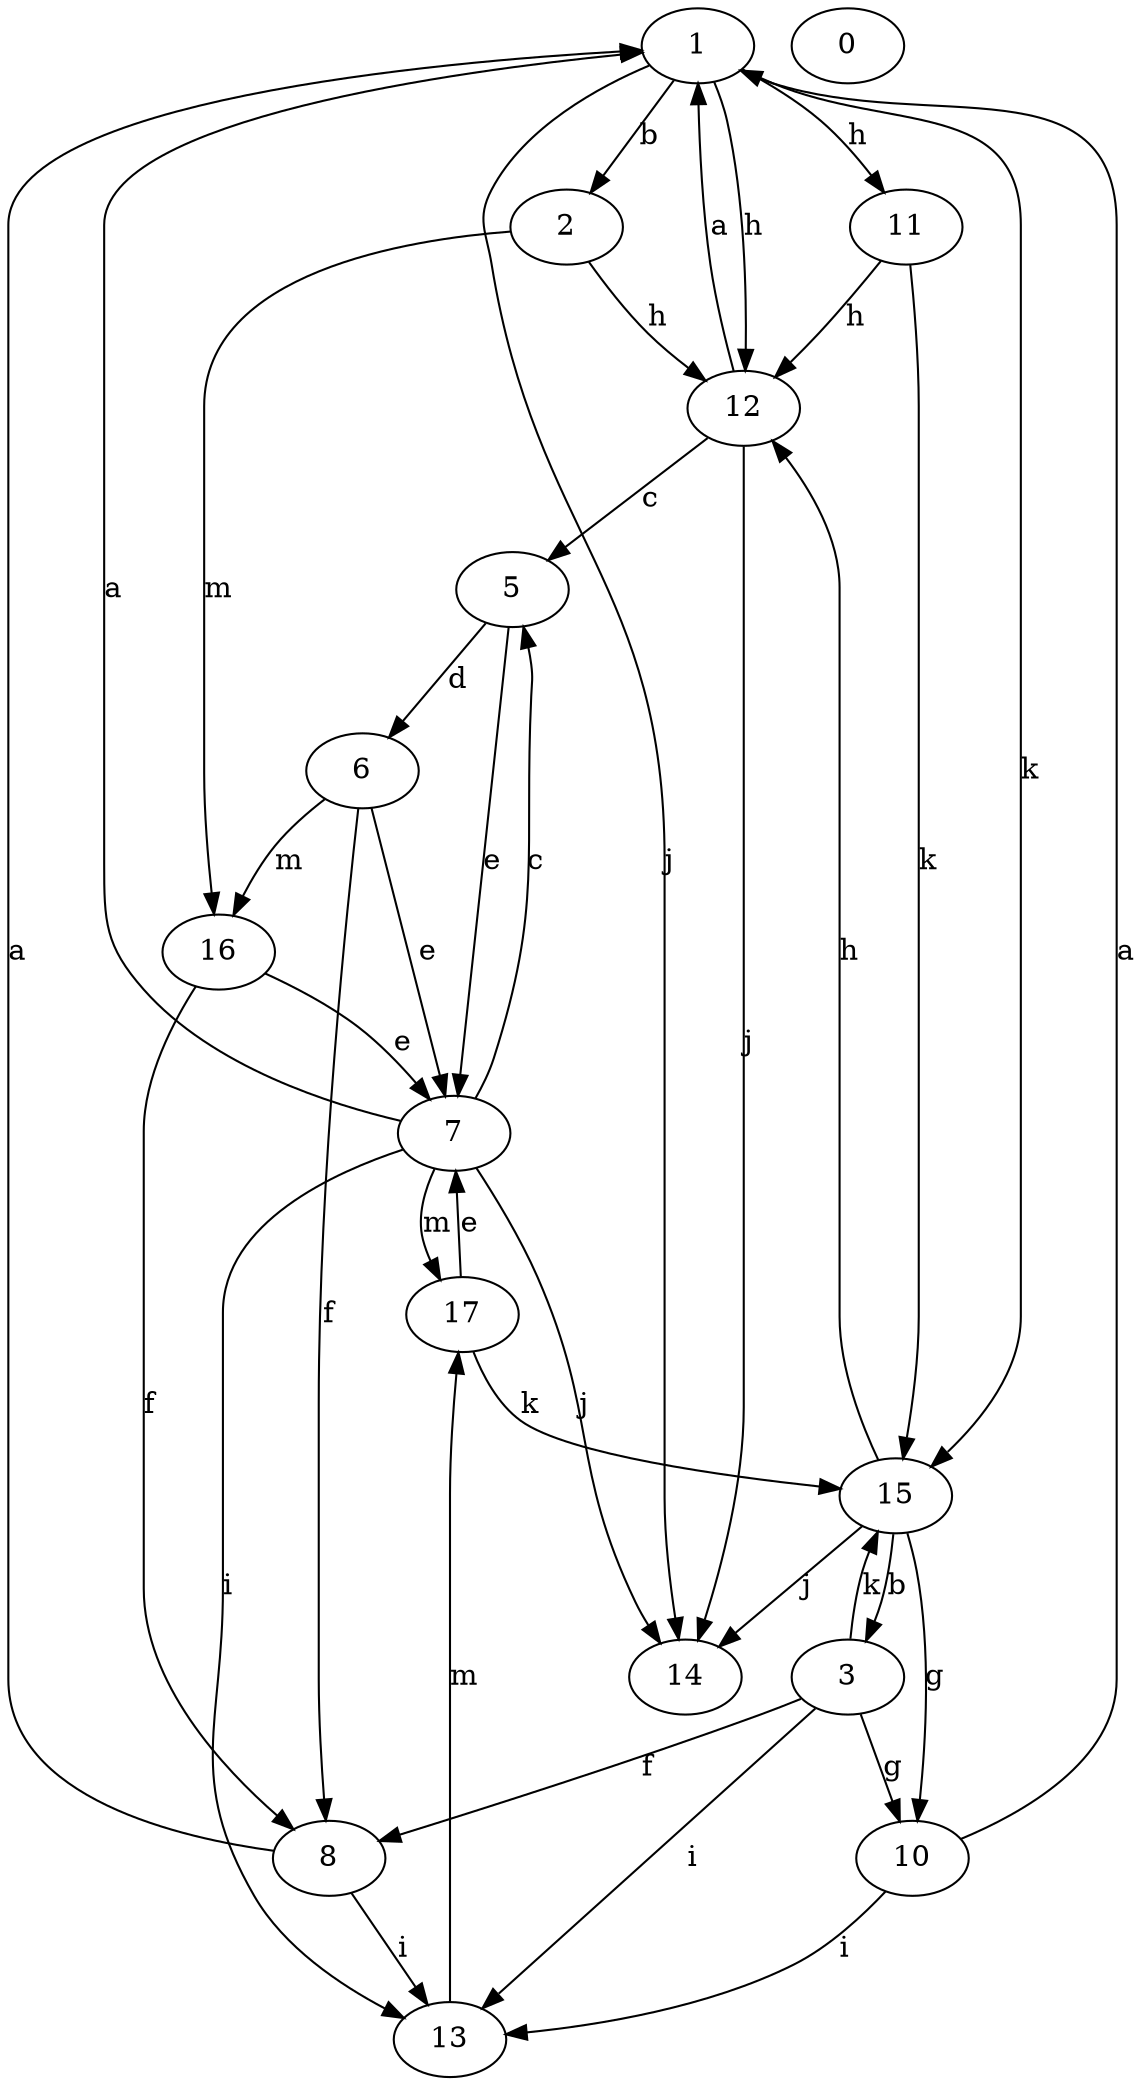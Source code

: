 strict digraph  {
1;
2;
0;
3;
5;
6;
7;
8;
10;
11;
12;
13;
14;
15;
16;
17;
1 -> 2  [label=b];
1 -> 11  [label=h];
1 -> 12  [label=h];
1 -> 14  [label=j];
1 -> 15  [label=k];
2 -> 12  [label=h];
2 -> 16  [label=m];
3 -> 8  [label=f];
3 -> 10  [label=g];
3 -> 13  [label=i];
3 -> 15  [label=k];
5 -> 6  [label=d];
5 -> 7  [label=e];
6 -> 7  [label=e];
6 -> 8  [label=f];
6 -> 16  [label=m];
7 -> 1  [label=a];
7 -> 5  [label=c];
7 -> 13  [label=i];
7 -> 14  [label=j];
7 -> 17  [label=m];
8 -> 1  [label=a];
8 -> 13  [label=i];
10 -> 1  [label=a];
10 -> 13  [label=i];
11 -> 12  [label=h];
11 -> 15  [label=k];
12 -> 1  [label=a];
12 -> 5  [label=c];
12 -> 14  [label=j];
13 -> 17  [label=m];
15 -> 3  [label=b];
15 -> 10  [label=g];
15 -> 12  [label=h];
15 -> 14  [label=j];
16 -> 7  [label=e];
16 -> 8  [label=f];
17 -> 7  [label=e];
17 -> 15  [label=k];
}
